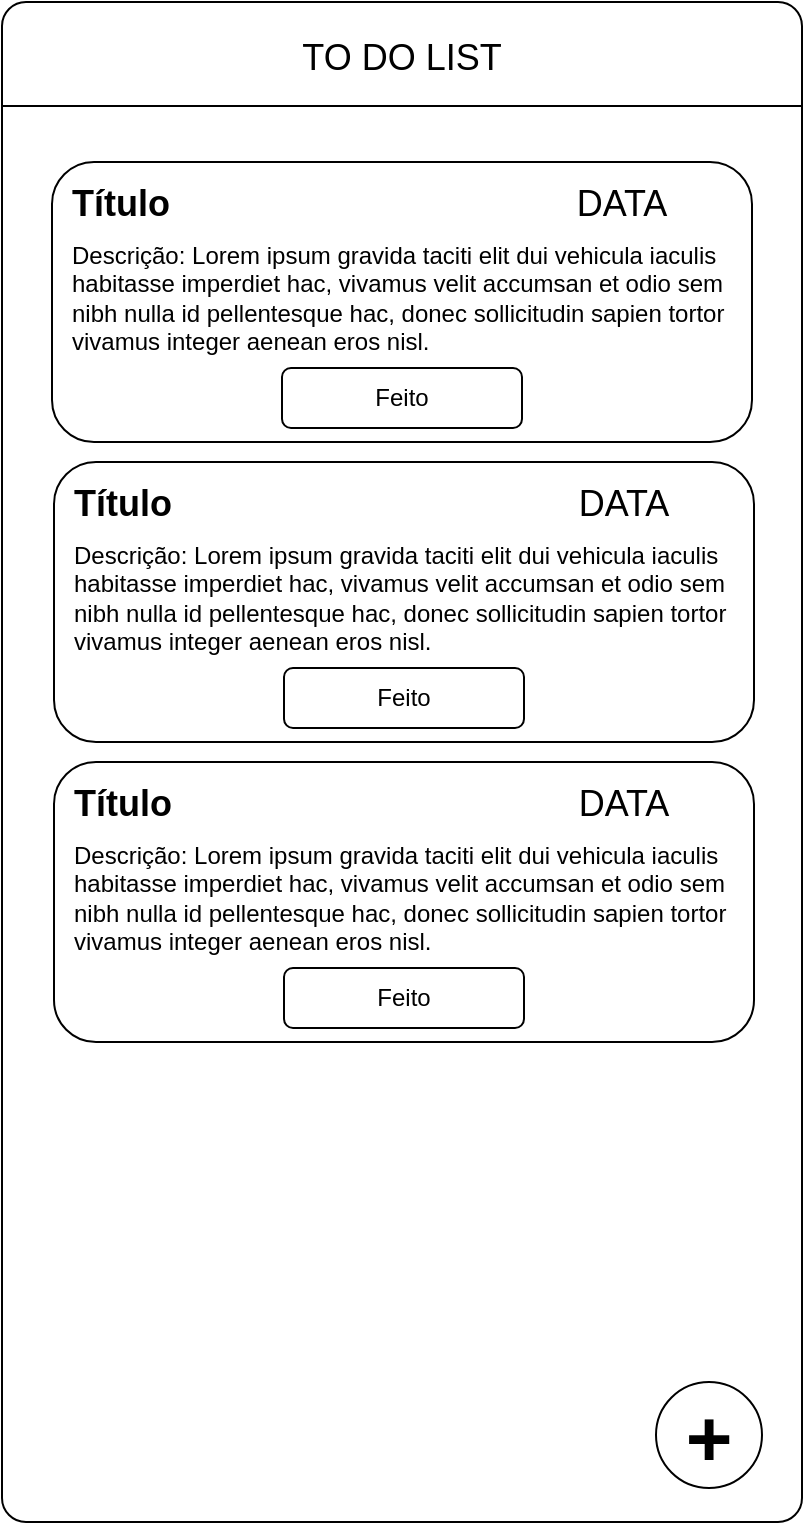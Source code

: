 <mxfile version="17.4.6" type="device"><diagram id="T0qdEqHN7dAy7eaqRqmw" name="Page-1"><mxGraphModel dx="985" dy="556" grid="1" gridSize="10" guides="1" tooltips="1" connect="1" arrows="1" fold="1" page="1" pageScale="1" pageWidth="827" pageHeight="1169" math="0" shadow="0"><root><mxCell id="0"/><mxCell id="1" parent="0"/><mxCell id="YNgEsubyXaOsLwFUbJl6-1" value="" style="rounded=1;whiteSpace=wrap;html=1;arcSize=3;" vertex="1" parent="1"><mxGeometry x="213" y="140" width="400" height="760" as="geometry"/></mxCell><mxCell id="YNgEsubyXaOsLwFUbJl6-2" value="" style="rounded=1;whiteSpace=wrap;html=1;" vertex="1" parent="1"><mxGeometry x="238" y="220" width="350" height="140" as="geometry"/></mxCell><mxCell id="YNgEsubyXaOsLwFUbJl6-4" value="" style="endArrow=none;html=1;rounded=0;" edge="1" parent="1"><mxGeometry width="50" height="50" relative="1" as="geometry"><mxPoint x="213" y="192" as="sourcePoint"/><mxPoint x="613" y="192" as="targetPoint"/></mxGeometry></mxCell><mxCell id="YNgEsubyXaOsLwFUbJl6-5" value="TO DO LIST" style="text;html=1;strokeColor=none;fillColor=none;align=center;verticalAlign=middle;whiteSpace=wrap;rounded=0;fontSize=18;" vertex="1" parent="1"><mxGeometry x="348" y="153" width="130" height="30" as="geometry"/></mxCell><mxCell id="YNgEsubyXaOsLwFUbJl6-6" value="Descrição:&amp;nbsp;Lorem ipsum gravida taciti elit dui vehicula iaculis habitasse imperdiet hac, vivamus velit accumsan et odio sem nibh nulla id pellentesque hac, donec sollicitudin sapien tortor vivamus integer aenean eros nisl." style="text;html=1;strokeColor=none;fillColor=none;align=left;verticalAlign=top;whiteSpace=wrap;rounded=0;fontSize=12;" vertex="1" parent="1"><mxGeometry x="245.5" y="252.5" width="335" height="67.5" as="geometry"/></mxCell><mxCell id="YNgEsubyXaOsLwFUbJl6-7" value="Título" style="text;html=1;strokeColor=none;fillColor=none;align=left;verticalAlign=middle;whiteSpace=wrap;rounded=0;fontSize=18;fontStyle=1" vertex="1" parent="1"><mxGeometry x="245.5" y="228.5" width="184.5" height="24" as="geometry"/></mxCell><mxCell id="YNgEsubyXaOsLwFUbJl6-8" value="DATA" style="text;html=1;strokeColor=none;fillColor=none;align=center;verticalAlign=middle;whiteSpace=wrap;rounded=0;fontSize=18;" vertex="1" parent="1"><mxGeometry x="478" y="228.5" width="90" height="24" as="geometry"/></mxCell><mxCell id="YNgEsubyXaOsLwFUbJl6-9" value="Feito" style="rounded=1;whiteSpace=wrap;html=1;fontSize=12;" vertex="1" parent="1"><mxGeometry x="353" y="323" width="120" height="30" as="geometry"/></mxCell><mxCell id="YNgEsubyXaOsLwFUbJl6-10" value="" style="rounded=1;whiteSpace=wrap;html=1;" vertex="1" parent="1"><mxGeometry x="239" y="370" width="350" height="140" as="geometry"/></mxCell><mxCell id="YNgEsubyXaOsLwFUbJl6-11" value="Descrição:&amp;nbsp;Lorem ipsum gravida taciti elit dui vehicula iaculis habitasse imperdiet hac, vivamus velit accumsan et odio sem nibh nulla id pellentesque hac, donec sollicitudin sapien tortor vivamus integer aenean eros nisl." style="text;html=1;strokeColor=none;fillColor=none;align=left;verticalAlign=top;whiteSpace=wrap;rounded=0;fontSize=12;" vertex="1" parent="1"><mxGeometry x="246.5" y="402.5" width="335" height="67.5" as="geometry"/></mxCell><mxCell id="YNgEsubyXaOsLwFUbJl6-12" value="Título" style="text;html=1;strokeColor=none;fillColor=none;align=left;verticalAlign=middle;whiteSpace=wrap;rounded=0;fontSize=18;fontStyle=1" vertex="1" parent="1"><mxGeometry x="246.5" y="378.5" width="184.5" height="24" as="geometry"/></mxCell><mxCell id="YNgEsubyXaOsLwFUbJl6-13" value="DATA" style="text;html=1;strokeColor=none;fillColor=none;align=center;verticalAlign=middle;whiteSpace=wrap;rounded=0;fontSize=18;" vertex="1" parent="1"><mxGeometry x="479" y="378.5" width="90" height="24" as="geometry"/></mxCell><mxCell id="YNgEsubyXaOsLwFUbJl6-14" value="Feito" style="rounded=1;whiteSpace=wrap;html=1;fontSize=12;" vertex="1" parent="1"><mxGeometry x="354" y="473" width="120" height="30" as="geometry"/></mxCell><mxCell id="YNgEsubyXaOsLwFUbJl6-15" value="" style="rounded=1;whiteSpace=wrap;html=1;" vertex="1" parent="1"><mxGeometry x="239" y="520" width="350" height="140" as="geometry"/></mxCell><mxCell id="YNgEsubyXaOsLwFUbJl6-16" value="Descrição:&amp;nbsp;Lorem ipsum gravida taciti elit dui vehicula iaculis habitasse imperdiet hac, vivamus velit accumsan et odio sem nibh nulla id pellentesque hac, donec sollicitudin sapien tortor vivamus integer aenean eros nisl." style="text;html=1;strokeColor=none;fillColor=none;align=left;verticalAlign=top;whiteSpace=wrap;rounded=0;fontSize=12;" vertex="1" parent="1"><mxGeometry x="246.5" y="552.5" width="335" height="67.5" as="geometry"/></mxCell><mxCell id="YNgEsubyXaOsLwFUbJl6-17" value="Título" style="text;html=1;strokeColor=none;fillColor=none;align=left;verticalAlign=middle;whiteSpace=wrap;rounded=0;fontSize=18;fontStyle=1" vertex="1" parent="1"><mxGeometry x="246.5" y="528.5" width="184.5" height="24" as="geometry"/></mxCell><mxCell id="YNgEsubyXaOsLwFUbJl6-18" value="DATA" style="text;html=1;strokeColor=none;fillColor=none;align=center;verticalAlign=middle;whiteSpace=wrap;rounded=0;fontSize=18;" vertex="1" parent="1"><mxGeometry x="479" y="528.5" width="90" height="24" as="geometry"/></mxCell><mxCell id="YNgEsubyXaOsLwFUbJl6-19" value="Feito" style="rounded=1;whiteSpace=wrap;html=1;fontSize=12;" vertex="1" parent="1"><mxGeometry x="354" y="623" width="120" height="30" as="geometry"/></mxCell><mxCell id="YNgEsubyXaOsLwFUbJl6-20" value="+" style="ellipse;whiteSpace=wrap;html=1;aspect=fixed;fontSize=40;fontStyle=1" vertex="1" parent="1"><mxGeometry x="540" y="830" width="53" height="53" as="geometry"/></mxCell></root></mxGraphModel></diagram></mxfile>